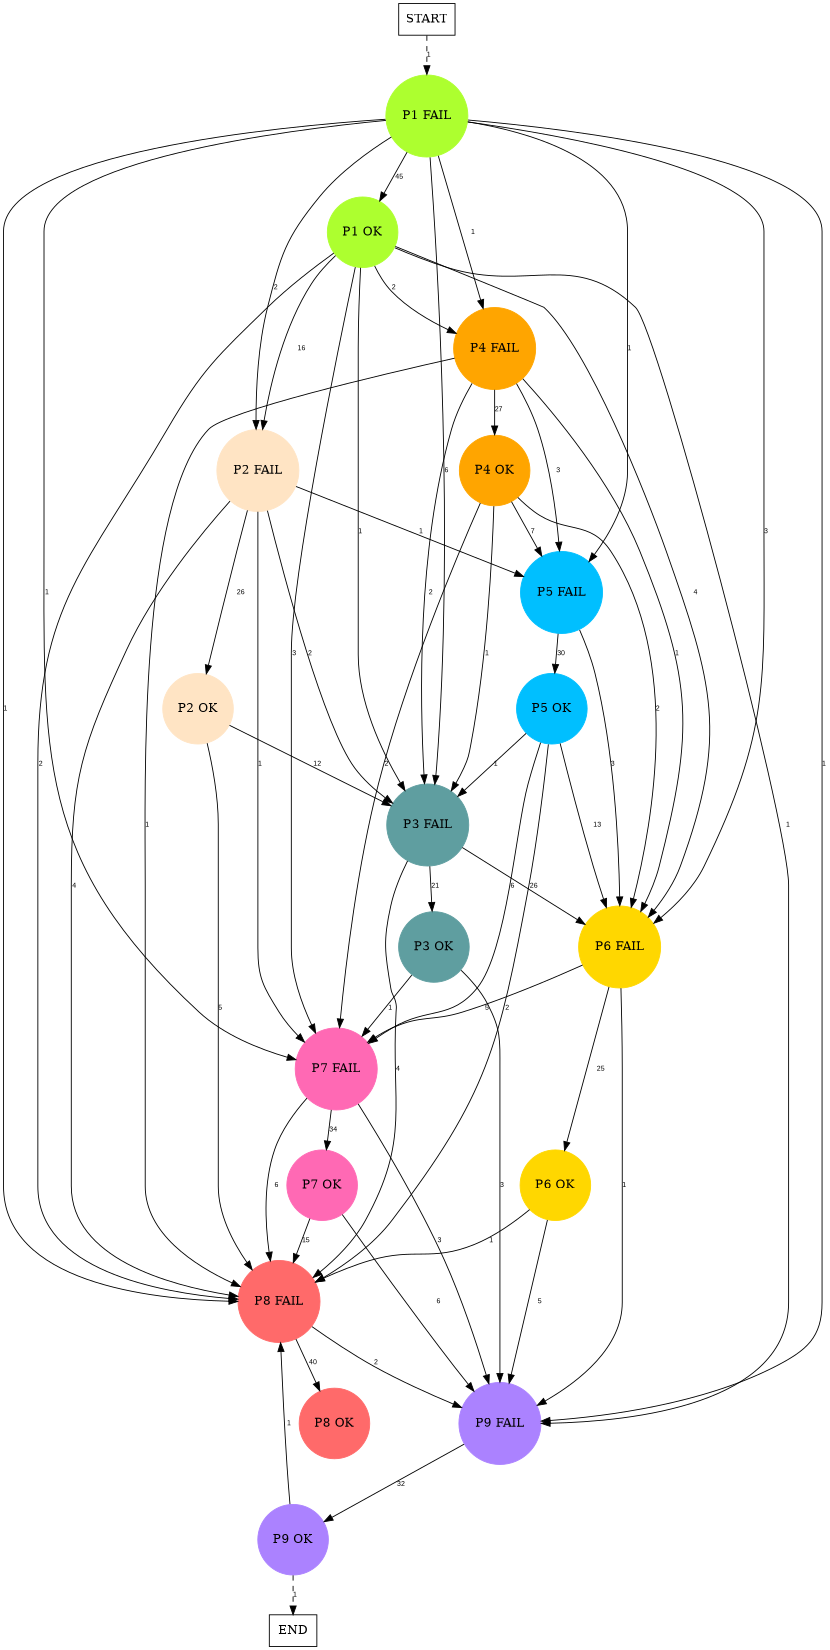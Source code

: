 digraph graphname {
	dpi = 150
	size="16,11!";
	margin = 0;
"P1 FAIL" [shape=circle, color=greenyellow, style=filled]"P4 FAIL" [shape=circle, color=orange, style=filled]"P2 FAIL" [shape=circle, color=bisque, style=filled]"P5 FAIL" [shape=circle, color=deepskyblue, style=filled]"P3 FAIL" [shape=circle, color=cadetblue, style=filled]"P1 OK" [shape=circle, color=greenyellow, style=filled]"P2 OK" [shape=circle, color=bisque, style=filled]"P5 OK" [shape=circle, color=deepskyblue, style=filled]"P3 OK" [shape=circle, color=cadetblue, style=filled]"P4 OK" [shape=circle, color=orange, style=filled]"P6 FAIL" [shape=circle, color=gold, style=filled]"P7 FAIL" [shape=circle, color=hotpink, style=filled]"P8 FAIL" [shape=circle, color=indianred1, style=filled]"P9 FAIL" [shape=circle, color=mediumpurple1, style=filled]"P6 OK" [shape=circle, color=gold, style=filled]"P7 OK" [shape=circle, color=hotpink, style=filled]"P8 OK" [shape=circle, color=indianred1, style=filled]"P9 OK" [shape=circle, color=mediumpurple1, style=filled]"START" [shape=box, fillcolor=white, style=filled, color=black]"END" [shape=box, fillcolor=white, style=filled, color=black]"P1 FAIL" -> "P4 FAIL" [ label ="1" labelfloat=false fontname="Arial" fontsize=8]
"P1 FAIL" -> "P2 FAIL" [ label ="2" labelfloat=false fontname="Arial" fontsize=8]
"P1 FAIL" -> "P5 FAIL" [ label ="1" labelfloat=false fontname="Arial" fontsize=8]
"P1 FAIL" -> "P3 FAIL" [ label ="6" labelfloat=false fontname="Arial" fontsize=8]
"P1 FAIL" -> "P1 OK" [ label ="45" labelfloat=false fontname="Arial" fontsize=8]
"P1 FAIL" -> "P6 FAIL" [ label ="3" labelfloat=false fontname="Arial" fontsize=8]
"P1 FAIL" -> "P7 FAIL" [ label ="1" labelfloat=false fontname="Arial" fontsize=8]
"P1 FAIL" -> "P8 FAIL" [ label ="1" labelfloat=false fontname="Arial" fontsize=8]
"P1 FAIL" -> "P9 FAIL" [ label ="1" labelfloat=false fontname="Arial" fontsize=8]
"P4 FAIL" -> "P5 FAIL" [ label ="3" labelfloat=false fontname="Arial" fontsize=8]
"P4 FAIL" -> "P3 FAIL" [ label ="2" labelfloat=false fontname="Arial" fontsize=8]
"P4 FAIL" -> "P4 OK" [ label ="27" labelfloat=false fontname="Arial" fontsize=8]
"P4 FAIL" -> "P6 FAIL" [ label ="1" labelfloat=false fontname="Arial" fontsize=8]
"P4 FAIL" -> "P8 FAIL" [ label ="1" labelfloat=false fontname="Arial" fontsize=8]
"P2 FAIL" -> "P5 FAIL" [ label ="1" labelfloat=false fontname="Arial" fontsize=8]
"P2 FAIL" -> "P3 FAIL" [ label ="2" labelfloat=false fontname="Arial" fontsize=8]
"P2 FAIL" -> "P2 OK" [ label ="26" labelfloat=false fontname="Arial" fontsize=8]
"P2 FAIL" -> "P7 FAIL" [ label ="1" labelfloat=false fontname="Arial" fontsize=8]
"P2 FAIL" -> "P8 FAIL" [ label ="4" labelfloat=false fontname="Arial" fontsize=8]
"P5 FAIL" -> "P5 OK" [ label ="30" labelfloat=false fontname="Arial" fontsize=8]
"P5 FAIL" -> "P6 FAIL" [ label ="3" labelfloat=false fontname="Arial" fontsize=8]
"P3 FAIL" -> "P3 OK" [ label ="21" labelfloat=false fontname="Arial" fontsize=8]
"P3 FAIL" -> "P6 FAIL" [ label ="26" labelfloat=false fontname="Arial" fontsize=8]
"P3 FAIL" -> "P8 FAIL" [ label ="4" labelfloat=false fontname="Arial" fontsize=8]
"P1 OK" -> "P4 FAIL" [ label ="2" labelfloat=false fontname="Arial" fontsize=8]
"P1 OK" -> "P2 FAIL" [ label ="16" labelfloat=false fontname="Arial" fontsize=8]
"P1 OK" -> "P3 FAIL" [ label ="1" labelfloat=false fontname="Arial" fontsize=8]
"P1 OK" -> "P6 FAIL" [ label ="4" labelfloat=false fontname="Arial" fontsize=8]
"P1 OK" -> "P7 FAIL" [ label ="3" labelfloat=false fontname="Arial" fontsize=8]
"P1 OK" -> "P8 FAIL" [ label ="2" labelfloat=false fontname="Arial" fontsize=8]
"P1 OK" -> "P9 FAIL" [ label ="1" labelfloat=false fontname="Arial" fontsize=8]
"P2 OK" -> "P3 FAIL" [ label ="12" labelfloat=false fontname="Arial" fontsize=8]
"P2 OK" -> "P8 FAIL" [ label ="5" labelfloat=false fontname="Arial" fontsize=8]
"P5 OK" -> "P3 FAIL" [ label ="1" labelfloat=false fontname="Arial" fontsize=8]
"P5 OK" -> "P6 FAIL" [ label ="13" labelfloat=false fontname="Arial" fontsize=8]
"P5 OK" -> "P7 FAIL" [ label ="6" labelfloat=false fontname="Arial" fontsize=8]
"P5 OK" -> "P8 FAIL" [ label ="2" labelfloat=false fontname="Arial" fontsize=8]
"P3 OK" -> "P7 FAIL" [ label ="1" labelfloat=false fontname="Arial" fontsize=8]
"P3 OK" -> "P9 FAIL" [ label ="3" labelfloat=false fontname="Arial" fontsize=8]
"P4 OK" -> "P5 FAIL" [ label ="7" labelfloat=false fontname="Arial" fontsize=8]
"P4 OK" -> "P3 FAIL" [ label ="1" labelfloat=false fontname="Arial" fontsize=8]
"P4 OK" -> "P6 FAIL" [ label ="2" labelfloat=false fontname="Arial" fontsize=8]
"P4 OK" -> "P7 FAIL" [ label ="2" labelfloat=false fontname="Arial" fontsize=8]
"P6 FAIL" -> "P7 FAIL" [ label ="5" labelfloat=false fontname="Arial" fontsize=8]
"P6 FAIL" -> "P9 FAIL" [ label ="1" labelfloat=false fontname="Arial" fontsize=8]
"P6 FAIL" -> "P6 OK" [ label ="25" labelfloat=false fontname="Arial" fontsize=8]
"P7 FAIL" -> "P8 FAIL" [ label ="6" labelfloat=false fontname="Arial" fontsize=8]
"P7 FAIL" -> "P9 FAIL" [ label ="3" labelfloat=false fontname="Arial" fontsize=8]
"P7 FAIL" -> "P7 OK" [ label ="34" labelfloat=false fontname="Arial" fontsize=8]
"P8 FAIL" -> "P9 FAIL" [ label ="2" labelfloat=false fontname="Arial" fontsize=8]
"P8 FAIL" -> "P8 OK" [ label ="40" labelfloat=false fontname="Arial" fontsize=8]
"P9 FAIL" -> "P9 OK" [ label ="32" labelfloat=false fontname="Arial" fontsize=8]
"P6 OK" -> "P8 FAIL" [ label ="1" labelfloat=false fontname="Arial" fontsize=8]
"P6 OK" -> "P9 FAIL" [ label ="5" labelfloat=false fontname="Arial" fontsize=8]
"P7 OK" -> "P8 FAIL" [ label ="15" labelfloat=false fontname="Arial" fontsize=8]
"P7 OK" -> "P9 FAIL" [ label ="6" labelfloat=false fontname="Arial" fontsize=8]
"P9 OK" -> "P8 FAIL" [ label ="1" labelfloat=false fontname="Arial" fontsize=8]
"P9 OK" -> "END" [ style = dashed label ="1" labelfloat=false fontname="Arial" fontsize=8]
"START" -> "P1 FAIL" [ style = dashed label ="1" labelfloat=false fontname="Arial" fontsize=8]
}
